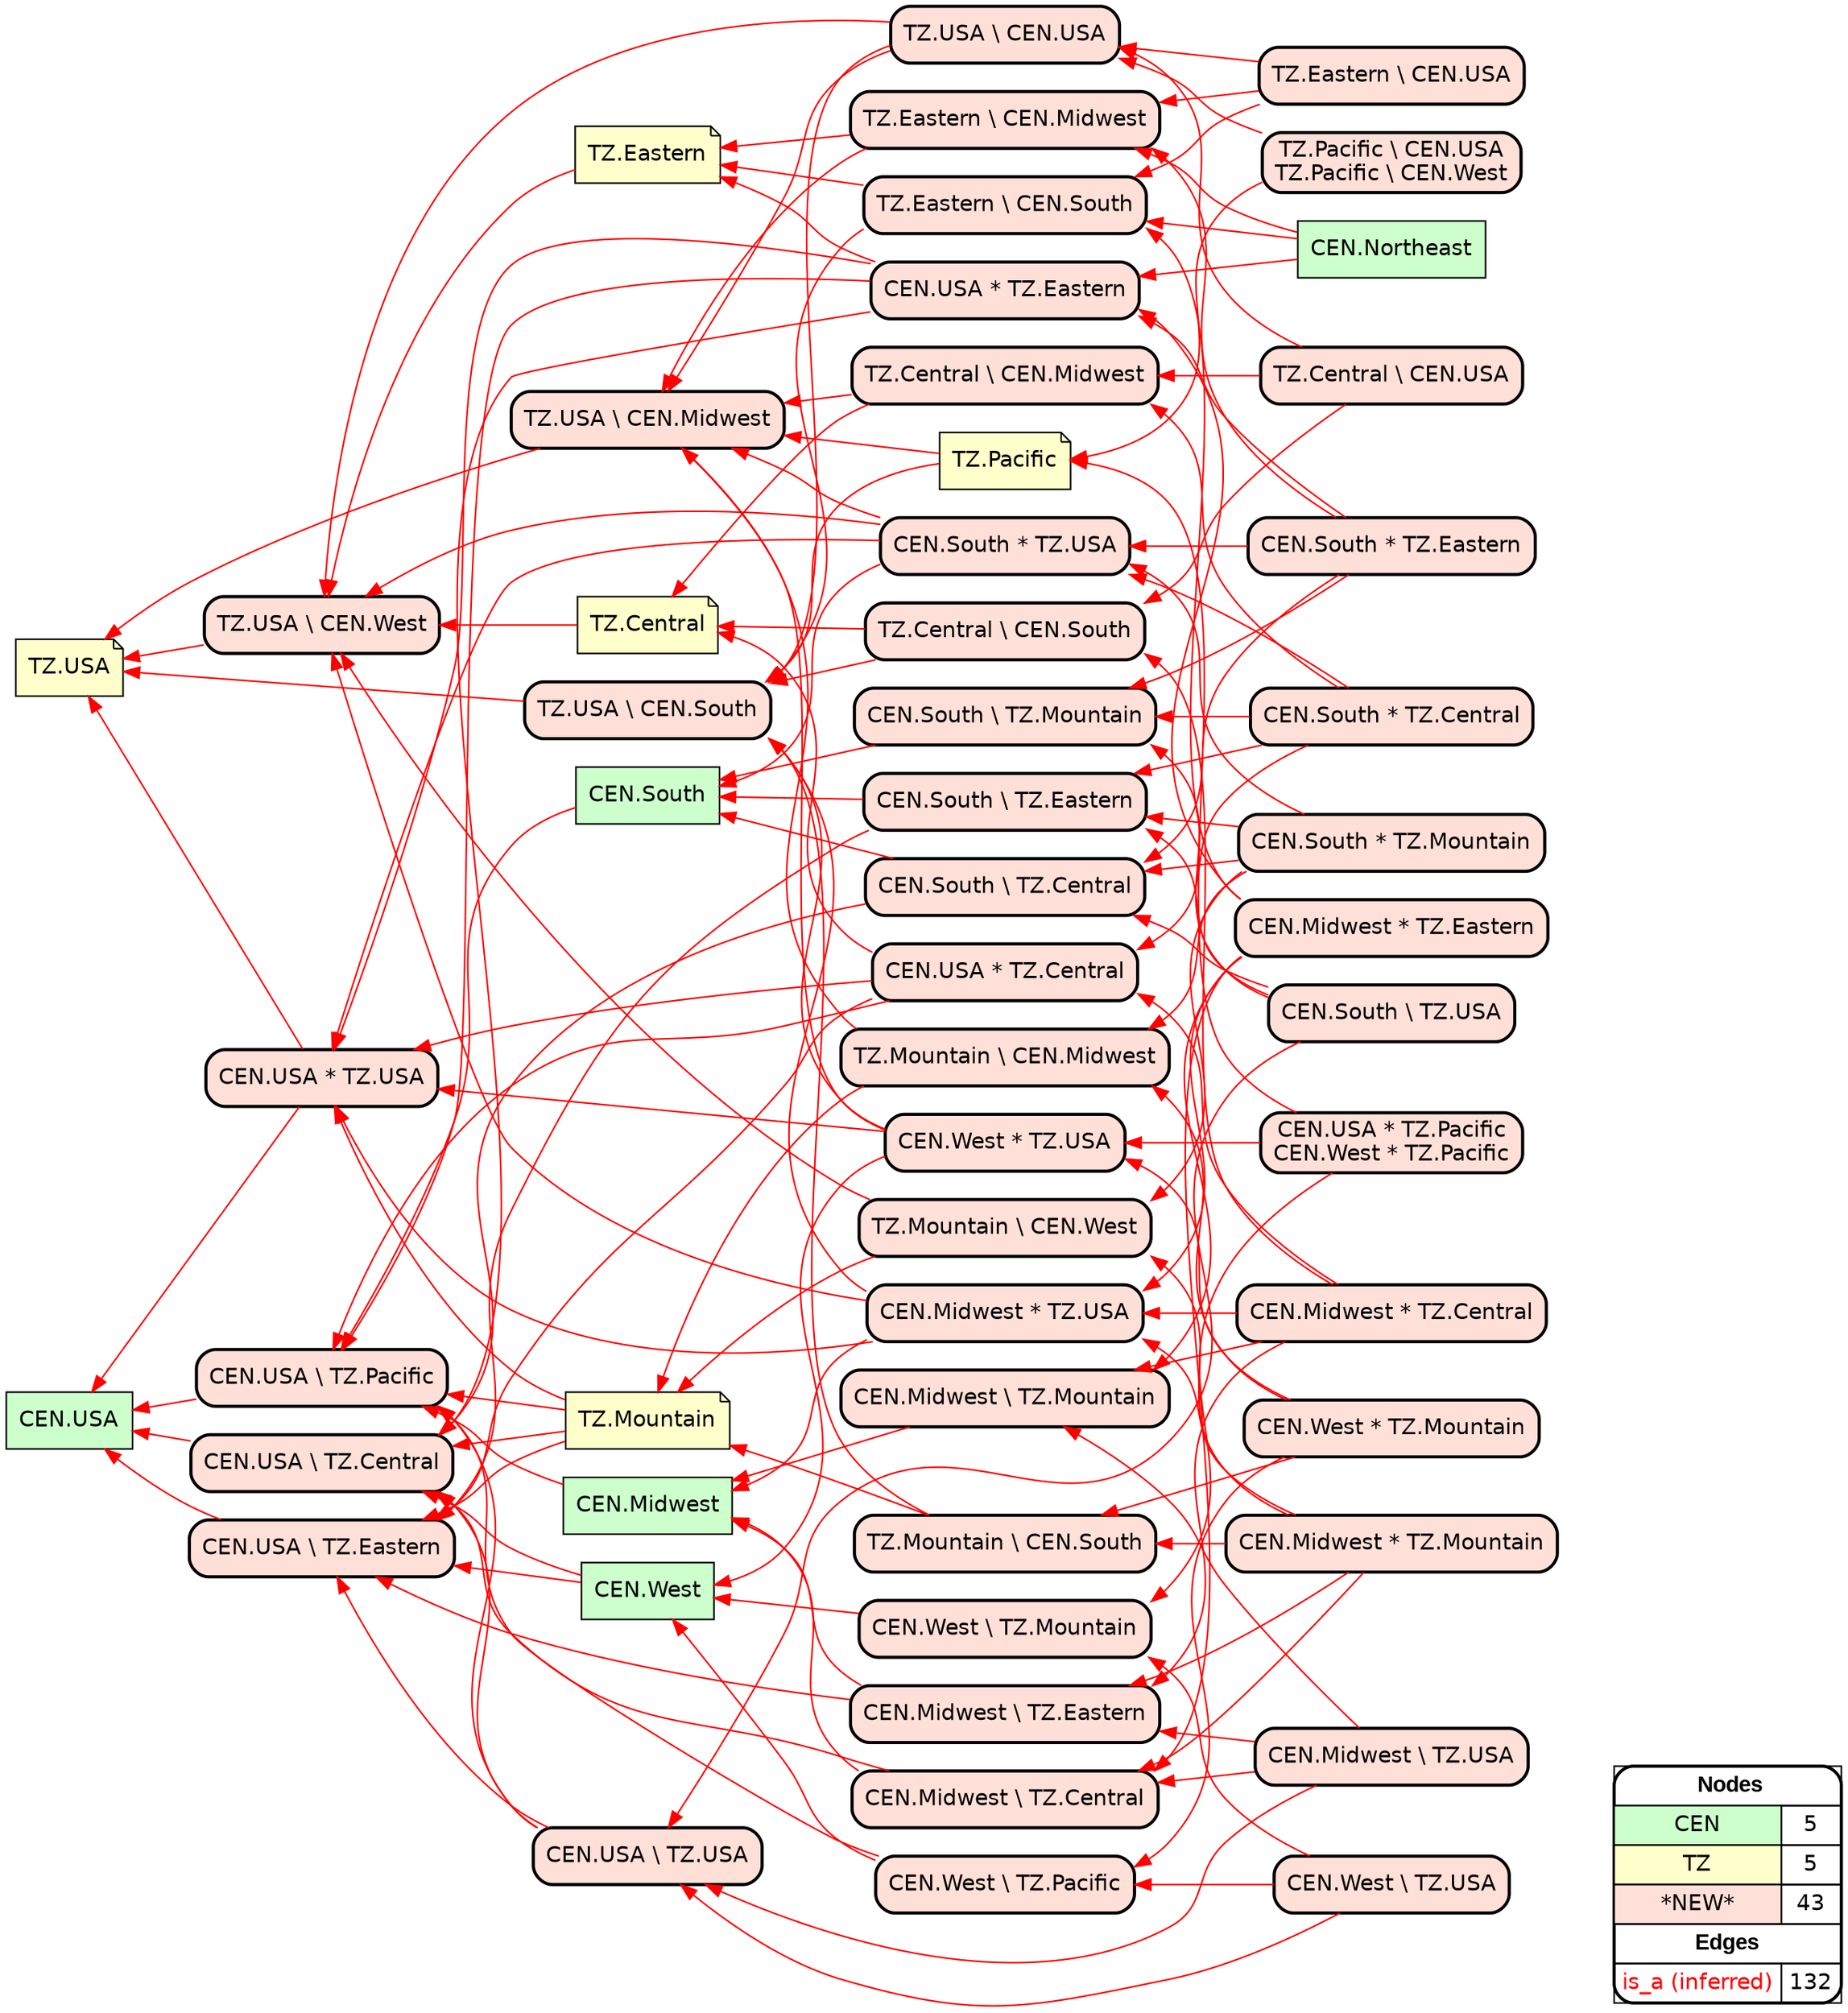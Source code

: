 digraph{
rankdir=RL
node[shape=box style=filled fillcolor="#CCFFCC" fontname="helvetica"] 
"CEN.Northeast"
"CEN.South"
"CEN.Midwest"
"CEN.USA"
"CEN.West"
node[shape=note style=filled fillcolor="#FFFFCC" fontname="helvetica"] 
"TZ.USA"
"TZ.Eastern"
"TZ.Central"
"TZ.Mountain"
"TZ.Pacific"
node[shape=box style="filled,rounded,bold" fillcolor="#FFE0D8" fontname="helvetica"] 
"CEN.West \\ TZ.Pacific"
"CEN.South * TZ.Eastern"
"CEN.USA * TZ.Central"
"CEN.South \\ TZ.Eastern"
"CEN.South * TZ.Central"
"CEN.South * TZ.Mountain"
"CEN.Midwest \\ TZ.Mountain"
"CEN.Midwest \\ TZ.Central"
"TZ.USA \\ CEN.South"
"CEN.Midwest * TZ.Eastern"
"CEN.USA \\ TZ.Pacific"
"CEN.Midwest * TZ.Central"
"CEN.Midwest * TZ.Mountain"
"TZ.Mountain \\ CEN.West"
"CEN.USA * TZ.Eastern"
"TZ.Mountain \\ CEN.Midwest"
"TZ.Mountain \\ CEN.South"
"CEN.South \\ TZ.Central"
"CEN.USA \\ TZ.USA"
"TZ.Eastern \\ CEN.South"
"CEN.West \\ TZ.USA"
"CEN.USA * TZ.Pacific\nCEN.West * TZ.Pacific"
"CEN.West * TZ.USA"
"CEN.South \\ TZ.USA"
"CEN.Midwest * TZ.USA"
"TZ.Central \\ CEN.South"
"TZ.Eastern \\ CEN.USA"
"TZ.USA \\ CEN.USA"
"TZ.Central \\ CEN.Midwest"
"CEN.West \\ TZ.Mountain"
"TZ.Central \\ CEN.USA"
"CEN.South * TZ.USA"
"TZ.USA \\ CEN.Midwest"
"TZ.USA \\ CEN.West"
"CEN.USA * TZ.USA"
"CEN.Midwest \\ TZ.Eastern"
"CEN.USA \\ TZ.Eastern"
"CEN.USA \\ TZ.Central"
"CEN.West * TZ.Mountain"
"TZ.Pacific \\ CEN.USA\nTZ.Pacific \\ CEN.West"
"CEN.Midwest \\ TZ.USA"
"TZ.Eastern \\ CEN.Midwest"
"CEN.South \\ TZ.Mountain"
edge[arrowhead=normal style=solid color="#FF0000" constraint=true penwidth=1]
"CEN.South * TZ.Central" -> "CEN.South \\ TZ.Mountain"
"CEN.Midwest * TZ.Eastern" -> "CEN.Midwest \\ TZ.Central"
"CEN.Midwest * TZ.Central" -> "CEN.Midwest \\ TZ.Eastern"
"TZ.USA \\ CEN.South" -> "TZ.USA"
"CEN.Midwest * TZ.Mountain" -> "TZ.Mountain \\ CEN.South"
"TZ.Pacific" -> "TZ.USA \\ CEN.Midwest"
"CEN.West \\ TZ.USA" -> "CEN.West \\ TZ.Pacific"
"TZ.Eastern" -> "TZ.USA \\ CEN.West"
"TZ.Central" -> "TZ.USA \\ CEN.West"
"TZ.Mountain \\ CEN.West" -> "TZ.USA \\ CEN.West"
"CEN.South * TZ.Central" -> "CEN.South \\ TZ.Eastern"
"CEN.Midwest * TZ.USA" -> "TZ.USA \\ CEN.South"
"TZ.Central \\ CEN.Midwest" -> "TZ.USA \\ CEN.Midwest"
"CEN.Northeast" -> "CEN.USA * TZ.Eastern"
"TZ.Eastern \\ CEN.South" -> "TZ.USA \\ CEN.South"
"CEN.West * TZ.USA" -> "CEN.West"
"TZ.Mountain" -> "CEN.USA * TZ.USA"
"TZ.Eastern \\ CEN.USA" -> "TZ.USA \\ CEN.USA"
"CEN.USA * TZ.Pacific\nCEN.West * TZ.Pacific" -> "CEN.West * TZ.USA"
"CEN.West" -> "CEN.USA \\ TZ.Eastern"
"CEN.West \\ TZ.USA" -> "CEN.West \\ TZ.Mountain"
"CEN.Midwest \\ TZ.USA" -> "CEN.Midwest \\ TZ.Eastern"
"TZ.Mountain" -> "CEN.USA \\ TZ.Central"
"TZ.Pacific \\ CEN.USA\nTZ.Pacific \\ CEN.West" -> "TZ.Pacific"
"TZ.USA \\ CEN.USA" -> "TZ.USA \\ CEN.West"
"CEN.Midwest * TZ.Central" -> "TZ.Central \\ CEN.South"
"TZ.Mountain" -> "CEN.USA \\ TZ.Eastern"
"CEN.Midwest * TZ.Eastern" -> "TZ.Eastern \\ CEN.South"
"TZ.USA \\ CEN.USA" -> "TZ.USA \\ CEN.South"
"CEN.South * TZ.USA" -> "TZ.USA \\ CEN.West"
"TZ.Central \\ CEN.Midwest" -> "TZ.Central"
"CEN.Midwest * TZ.Central" -> "CEN.Midwest * TZ.USA"
"CEN.USA * TZ.Eastern" -> "CEN.USA * TZ.USA"
"CEN.Midwest" -> "CEN.USA \\ TZ.Pacific"
"TZ.Central \\ CEN.USA" -> "TZ.USA \\ CEN.USA"
"CEN.South * TZ.Mountain" -> "CEN.South * TZ.USA"
"CEN.USA \\ TZ.Pacific" -> "CEN.USA"
"CEN.South * TZ.Eastern" -> "TZ.Eastern \\ CEN.Midwest"
"CEN.USA * TZ.Central" -> "CEN.USA * TZ.USA"
"TZ.Mountain" -> "CEN.USA \\ TZ.Pacific"
"CEN.Midwest \\ TZ.Central" -> "CEN.USA \\ TZ.Central"
"CEN.South * TZ.Eastern" -> "CEN.USA * TZ.Eastern"
"CEN.Midwest \\ TZ.Eastern" -> "CEN.Midwest"
"TZ.Eastern \\ CEN.USA" -> "TZ.Eastern \\ CEN.Midwest"
"CEN.West * TZ.Mountain" -> "CEN.West \\ TZ.Pacific"
"CEN.South \\ TZ.Mountain" -> "CEN.South"
"CEN.South \\ TZ.Central" -> "CEN.USA \\ TZ.Central"
"CEN.Midwest * TZ.USA" -> "CEN.USA * TZ.USA"
"CEN.USA \\ TZ.USA" -> "CEN.USA \\ TZ.Pacific"
"CEN.Midwest \\ TZ.USA" -> "CEN.USA \\ TZ.USA"
"CEN.Midwest \\ TZ.Mountain" -> "CEN.Midwest"
"CEN.South \\ TZ.Eastern" -> "CEN.South"
"CEN.South * TZ.Central" -> "CEN.South * TZ.USA"
"CEN.South * TZ.Mountain" -> "TZ.Mountain \\ CEN.West"
"CEN.South \\ TZ.USA" -> "CEN.South \\ TZ.Eastern"
"TZ.Eastern \\ CEN.South" -> "TZ.Eastern"
"CEN.South * TZ.Eastern" -> "CEN.South * TZ.USA"
"TZ.Pacific \\ CEN.USA\nTZ.Pacific \\ CEN.West" -> "TZ.USA \\ CEN.USA"
"CEN.Midwest * TZ.Central" -> "CEN.USA * TZ.Central"
"CEN.South * TZ.USA" -> "CEN.South"
"CEN.Midwest * TZ.Mountain" -> "CEN.Midwest \\ TZ.Eastern"
"CEN.Midwest * TZ.Mountain" -> "TZ.Mountain \\ CEN.West"
"CEN.South" -> "CEN.USA \\ TZ.Pacific"
"CEN.USA * TZ.Pacific\nCEN.West * TZ.Pacific" -> "TZ.Pacific"
"CEN.USA * TZ.Central" -> "CEN.USA \\ TZ.Pacific"
"TZ.Mountain \\ CEN.South" -> "TZ.USA \\ CEN.South"
"TZ.Central \\ CEN.USA" -> "TZ.Central \\ CEN.South"
"TZ.Mountain \\ CEN.South" -> "TZ.Mountain"
"CEN.South \\ TZ.USA" -> "CEN.USA \\ TZ.USA"
"CEN.West \\ TZ.Mountain" -> "CEN.West"
"TZ.USA \\ CEN.Midwest" -> "TZ.USA"
"CEN.South * TZ.Central" -> "CEN.USA * TZ.Central"
"TZ.Mountain \\ CEN.Midwest" -> "TZ.USA \\ CEN.Midwest"
"CEN.Midwest * TZ.Mountain" -> "CEN.Midwest * TZ.USA"
"TZ.Eastern \\ CEN.USA" -> "TZ.Eastern \\ CEN.South"
"CEN.South \\ TZ.Central" -> "CEN.South"
"CEN.USA \\ TZ.USA" -> "CEN.USA \\ TZ.Central"
"CEN.South * TZ.Eastern" -> "CEN.South \\ TZ.Mountain"
"CEN.West \\ TZ.USA" -> "CEN.USA \\ TZ.USA"
"CEN.USA * TZ.Central" -> "CEN.USA \\ TZ.Eastern"
"CEN.West * TZ.USA" -> "CEN.USA * TZ.USA"
"CEN.West * TZ.Mountain" -> "CEN.West * TZ.USA"
"CEN.USA * TZ.Central" -> "TZ.Central"
"CEN.Midwest \\ TZ.Central" -> "CEN.Midwest"
"CEN.West * TZ.Mountain" -> "TZ.Mountain \\ CEN.Midwest"
"CEN.South \\ TZ.USA" -> "CEN.South \\ TZ.Central"
"CEN.Midwest * TZ.USA" -> "CEN.Midwest"
"CEN.Midwest * TZ.Eastern" -> "CEN.Midwest \\ TZ.Mountain"
"TZ.Eastern \\ CEN.Midwest" -> "TZ.Eastern"
"CEN.West" -> "CEN.USA \\ TZ.Central"
"CEN.USA \\ TZ.USA" -> "CEN.USA \\ TZ.Eastern"
"CEN.USA * TZ.Eastern" -> "CEN.USA \\ TZ.Central"
"TZ.USA \\ CEN.West" -> "TZ.USA"
"CEN.West * TZ.USA" -> "TZ.USA \\ CEN.South"
"CEN.Midwest * TZ.Eastern" -> "CEN.USA * TZ.Eastern"
"TZ.Central \\ CEN.South" -> "TZ.USA \\ CEN.South"
"CEN.Midwest \\ TZ.Eastern" -> "CEN.USA \\ TZ.Eastern"
"CEN.Midwest * TZ.Central" -> "CEN.Midwest \\ TZ.Mountain"
"CEN.Midwest * TZ.Eastern" -> "CEN.Midwest * TZ.USA"
"TZ.Mountain \\ CEN.West" -> "TZ.Mountain"
"CEN.South * TZ.USA" -> "CEN.USA * TZ.USA"
"CEN.West * TZ.USA" -> "TZ.USA \\ CEN.Midwest"
"TZ.Eastern \\ CEN.Midwest" -> "TZ.USA \\ CEN.Midwest"
"TZ.Central \\ CEN.USA" -> "TZ.Central \\ CEN.Midwest"
"CEN.Northeast" -> "TZ.Eastern \\ CEN.South"
"TZ.Pacific" -> "TZ.USA \\ CEN.South"
"CEN.South * TZ.Central" -> "TZ.Central \\ CEN.Midwest"
"CEN.USA * TZ.Pacific\nCEN.West * TZ.Pacific" -> "CEN.West \\ TZ.Mountain"
"TZ.USA \\ CEN.USA" -> "TZ.USA \\ CEN.Midwest"
"CEN.Midwest \\ TZ.USA" -> "CEN.Midwest \\ TZ.Mountain"
"CEN.Midwest \\ TZ.USA" -> "CEN.Midwest \\ TZ.Central"
"CEN.Midwest * TZ.USA" -> "TZ.USA \\ CEN.West"
"CEN.West \\ TZ.Pacific" -> "CEN.USA \\ TZ.Pacific"
"CEN.Northeast" -> "TZ.Eastern \\ CEN.Midwest"
"CEN.West * TZ.Mountain" -> "TZ.Mountain \\ CEN.South"
"CEN.USA * TZ.USA" -> "CEN.USA"
"CEN.South \\ TZ.Eastern" -> "CEN.USA \\ TZ.Eastern"
"CEN.USA * TZ.Eastern" -> "CEN.USA \\ TZ.Pacific"
"CEN.USA \\ TZ.Central" -> "CEN.USA"
"CEN.South * TZ.Mountain" -> "TZ.Mountain \\ CEN.Midwest"
"CEN.South \\ TZ.USA" -> "CEN.South \\ TZ.Mountain"
"CEN.Midwest * TZ.Mountain" -> "CEN.Midwest \\ TZ.Central"
"CEN.USA \\ TZ.Eastern" -> "CEN.USA"
"CEN.South * TZ.USA" -> "TZ.USA \\ CEN.Midwest"
"CEN.South * TZ.Mountain" -> "CEN.South \\ TZ.Central"
"CEN.USA * TZ.Eastern" -> "TZ.Eastern"
"TZ.Central \\ CEN.South" -> "TZ.Central"
"CEN.West \\ TZ.Pacific" -> "CEN.West"
"TZ.Mountain \\ CEN.Midwest" -> "TZ.Mountain"
"CEN.USA * TZ.USA" -> "TZ.USA"
"CEN.South * TZ.Eastern" -> "CEN.South \\ TZ.Central"
"CEN.South * TZ.Mountain" -> "CEN.South \\ TZ.Eastern"
edge[arrowhead=normal style=dotted color="#000000" constraint=true penwidth=1]
node[shape=box] 
{rank=source Legend [fillcolor= white margin=0 label=< 
 <TABLE BORDER="0" CELLBORDER="1" CELLSPACING="0" CELLPADDING="4"> 
<TR> <TD COLSPAN="2"><font face="Arial Black"> Nodes</font></TD> </TR> 
<TR> 
 <TD bgcolor="#CCFFCC" fontname="helvetica">CEN</TD> 
 <TD>5</TD> 
 </TR> 
<TR> 
 <TD bgcolor="#FFFFCC" fontname="helvetica">TZ</TD> 
 <TD>5</TD> 
 </TR> 
<TR> 
 <TD bgcolor="#FFE0D8" fontname="helvetica">*NEW*</TD> 
 <TD>43</TD> 
 </TR> 
<TR> <TD COLSPAN="2"><font face = "Arial Black"> Edges </font></TD> </TR> 
<TR> 
 <TD><font color ="#FF0000">is_a (inferred)</font></TD><TD>132</TD>
</TR>
</TABLE> 
 >] } 
}